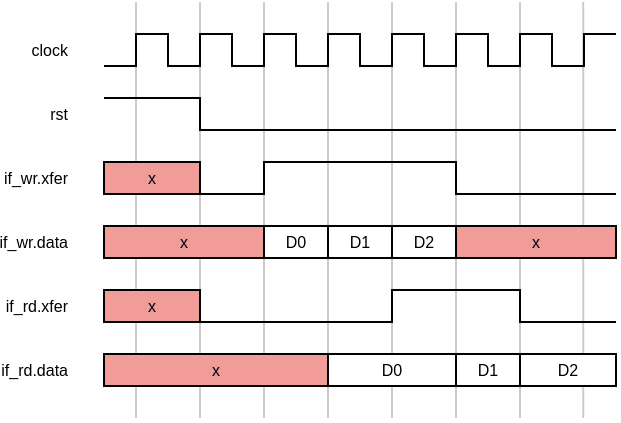 <mxfile version="21.6.5" type="device">
  <diagram name="Page-1" id="pAg3hoomDAGDJe5h1ga_">
    <mxGraphModel dx="562" dy="-2554" grid="1" gridSize="8" guides="1" tooltips="1" connect="1" arrows="1" fold="1" page="1" pageScale="1" pageWidth="2560" pageHeight="1440" background="#ffffff" math="0" shadow="0">
      <root>
        <mxCell id="0" />
        <mxCell id="1" parent="0" />
        <mxCell id="PS18jV6U4Z3O7HoKawhN-1" value="" style="endArrow=none;html=1;rounded=0;fontSize=12;startSize=3;endSize=3;strokeColor=#CCCCCC;" parent="1" edge="1">
          <mxGeometry width="50" height="50" relative="1" as="geometry">
            <mxPoint x="80" y="3096" as="sourcePoint" />
            <mxPoint x="80" y="2888" as="targetPoint" />
          </mxGeometry>
        </mxCell>
        <mxCell id="PS18jV6U4Z3O7HoKawhN-2" value="" style="endArrow=none;html=1;rounded=0;fontSize=12;startSize=3;endSize=3;strokeColor=#CCCCCC;" parent="1" edge="1">
          <mxGeometry width="50" height="50" relative="1" as="geometry">
            <mxPoint x="112" y="3096" as="sourcePoint" />
            <mxPoint x="112" y="2888" as="targetPoint" />
          </mxGeometry>
        </mxCell>
        <mxCell id="PS18jV6U4Z3O7HoKawhN-3" value="" style="endArrow=none;html=1;rounded=0;fontSize=12;startSize=3;endSize=3;strokeColor=#CCCCCC;" parent="1" edge="1">
          <mxGeometry width="50" height="50" relative="1" as="geometry">
            <mxPoint x="144" y="3096" as="sourcePoint" />
            <mxPoint x="144" y="2888" as="targetPoint" />
          </mxGeometry>
        </mxCell>
        <mxCell id="PS18jV6U4Z3O7HoKawhN-4" value="" style="endArrow=none;html=1;rounded=0;fontSize=12;startSize=3;endSize=3;strokeColor=#CCCCCC;" parent="1" edge="1">
          <mxGeometry width="50" height="50" relative="1" as="geometry">
            <mxPoint x="176" y="3096" as="sourcePoint" />
            <mxPoint x="176" y="2888" as="targetPoint" />
          </mxGeometry>
        </mxCell>
        <mxCell id="PS18jV6U4Z3O7HoKawhN-5" value="" style="endArrow=none;html=1;rounded=0;fontSize=12;startSize=3;endSize=3;strokeColor=#CCCCCC;" parent="1" edge="1">
          <mxGeometry width="50" height="50" relative="1" as="geometry">
            <mxPoint x="208" y="3096" as="sourcePoint" />
            <mxPoint x="208" y="2888" as="targetPoint" />
          </mxGeometry>
        </mxCell>
        <mxCell id="PS18jV6U4Z3O7HoKawhN-6" value="" style="endArrow=none;html=1;rounded=0;fontSize=12;startSize=3;endSize=3;strokeColor=#CCCCCC;" parent="1" edge="1">
          <mxGeometry width="50" height="50" relative="1" as="geometry">
            <mxPoint x="240" y="3096" as="sourcePoint" />
            <mxPoint x="240" y="2888" as="targetPoint" />
          </mxGeometry>
        </mxCell>
        <mxCell id="PS18jV6U4Z3O7HoKawhN-7" value="" style="endArrow=none;html=1;rounded=0;fontSize=12;startSize=3;endSize=3;strokeColor=#CCCCCC;" parent="1" edge="1">
          <mxGeometry width="50" height="50" relative="1" as="geometry">
            <mxPoint x="272" y="3096" as="sourcePoint" />
            <mxPoint x="272" y="2888" as="targetPoint" />
          </mxGeometry>
        </mxCell>
        <mxCell id="iGgmSQF5jmCQbOQWOlkv-14" value="" style="endArrow=none;html=1;rounded=0;fontSize=12;startSize=3;endSize=3;strokeColor=#CCCCCC;" edge="1" parent="1">
          <mxGeometry width="50" height="50" relative="1" as="geometry">
            <mxPoint x="303.6" y="3096" as="sourcePoint" />
            <mxPoint x="303.6" y="2888" as="targetPoint" />
          </mxGeometry>
        </mxCell>
        <mxCell id="PS18jV6U4Z3O7HoKawhN-10" value="x" style="rounded=0;whiteSpace=wrap;html=1;fontSize=8;strokeColor=#000000;strokeWidth=1;fillColor=#F19C99;" parent="1" vertex="1">
          <mxGeometry x="64" y="2968" width="48" height="16" as="geometry" />
        </mxCell>
        <mxCell id="PS18jV6U4Z3O7HoKawhN-15" value="D0" style="rounded=0;whiteSpace=wrap;html=1;fontSize=8;strokeColor=#000000;strokeWidth=1;fillColor=#FFFFFF;" parent="1" vertex="1">
          <mxGeometry x="144" y="3000" width="32" height="16" as="geometry" />
        </mxCell>
        <mxCell id="PS18jV6U4Z3O7HoKawhN-16" value="clock" style="text;html=1;strokeColor=none;fillColor=none;align=right;verticalAlign=middle;whiteSpace=wrap;rounded=0;fontSize=8;" parent="1" vertex="1">
          <mxGeometry x="16" y="2904" width="32" height="16" as="geometry" />
        </mxCell>
        <mxCell id="PS18jV6U4Z3O7HoKawhN-18" value="if_wr.xfer" style="text;html=1;strokeColor=none;fillColor=none;align=right;verticalAlign=middle;whiteSpace=wrap;rounded=0;fontSize=8;" parent="1" vertex="1">
          <mxGeometry x="16" y="2968" width="32" height="16" as="geometry" />
        </mxCell>
        <mxCell id="PS18jV6U4Z3O7HoKawhN-19" value="if_wr.data" style="text;html=1;strokeColor=none;fillColor=none;align=right;verticalAlign=middle;whiteSpace=wrap;rounded=0;fontSize=8;" parent="1" vertex="1">
          <mxGeometry x="16" y="3000" width="32" height="16" as="geometry" />
        </mxCell>
        <mxCell id="PS18jV6U4Z3O7HoKawhN-20" value="" style="endArrow=none;html=1;rounded=0;fontSize=8;startSize=3;endSize=3;strokeColor=#000000;" parent="1" edge="1">
          <mxGeometry width="50" height="50" relative="1" as="geometry">
            <mxPoint x="64" y="2920" as="sourcePoint" />
            <mxPoint x="320" y="2904" as="targetPoint" />
            <Array as="points">
              <mxPoint x="80" y="2920" />
              <mxPoint x="80" y="2904" />
              <mxPoint x="96" y="2904" />
              <mxPoint x="96" y="2920" />
              <mxPoint x="112" y="2920" />
              <mxPoint x="112" y="2904" />
              <mxPoint x="128" y="2904" />
              <mxPoint x="128" y="2920" />
              <mxPoint x="144" y="2920" />
              <mxPoint x="144" y="2904" />
              <mxPoint x="160" y="2904" />
              <mxPoint x="160" y="2920" />
              <mxPoint x="176" y="2920" />
              <mxPoint x="176" y="2904" />
              <mxPoint x="192" y="2904" />
              <mxPoint x="192" y="2920" />
              <mxPoint x="208" y="2920" />
              <mxPoint x="208" y="2904" />
              <mxPoint x="224" y="2904" />
              <mxPoint x="224" y="2920" />
              <mxPoint x="240" y="2920" />
              <mxPoint x="240" y="2904" />
              <mxPoint x="256" y="2904" />
              <mxPoint x="256" y="2920" />
              <mxPoint x="272" y="2920" />
              <mxPoint x="272" y="2904" />
              <mxPoint x="288" y="2904" />
              <mxPoint x="288" y="2920" />
              <mxPoint x="304" y="2920" />
              <mxPoint x="304" y="2904" />
            </Array>
          </mxGeometry>
        </mxCell>
        <mxCell id="PS18jV6U4Z3O7HoKawhN-21" value="D1" style="rounded=0;whiteSpace=wrap;html=1;fontSize=8;strokeColor=#000000;strokeWidth=1;fillColor=#FFFFFF;" parent="1" vertex="1">
          <mxGeometry x="176" y="3000" width="32" height="16" as="geometry" />
        </mxCell>
        <mxCell id="Q0VcwAhAzImNjjfF6pVO-1" value="" style="endArrow=none;html=1;rounded=0;" parent="1" edge="1">
          <mxGeometry width="50" height="50" relative="1" as="geometry">
            <mxPoint x="112" y="2984" as="sourcePoint" />
            <mxPoint x="320" y="2984" as="targetPoint" />
            <Array as="points">
              <mxPoint x="112" y="2984" />
              <mxPoint x="144" y="2984" />
              <mxPoint x="144" y="2968" />
              <mxPoint x="176" y="2968" />
              <mxPoint x="240" y="2968" />
              <mxPoint x="240" y="2984" />
            </Array>
          </mxGeometry>
        </mxCell>
        <mxCell id="Q0VcwAhAzImNjjfF6pVO-2" value="x" style="rounded=0;whiteSpace=wrap;html=1;fontSize=8;strokeColor=#000000;strokeWidth=1;fillColor=#F19C99;" parent="1" vertex="1">
          <mxGeometry x="64" y="3000" width="80" height="16" as="geometry" />
        </mxCell>
        <mxCell id="Q0VcwAhAzImNjjfF6pVO-5" value="x" style="rounded=0;whiteSpace=wrap;html=1;fontSize=8;strokeColor=#000000;strokeWidth=1;fillColor=#F19C99;" parent="1" vertex="1">
          <mxGeometry x="240" y="3000" width="80" height="16" as="geometry" />
        </mxCell>
        <mxCell id="iGgmSQF5jmCQbOQWOlkv-2" value="rst" style="text;html=1;strokeColor=none;fillColor=none;align=right;verticalAlign=middle;whiteSpace=wrap;rounded=0;fontSize=8;" vertex="1" parent="1">
          <mxGeometry x="16" y="2936" width="32" height="16" as="geometry" />
        </mxCell>
        <mxCell id="iGgmSQF5jmCQbOQWOlkv-3" value="" style="endArrow=none;html=1;rounded=0;" edge="1" parent="1">
          <mxGeometry width="50" height="50" relative="1" as="geometry">
            <mxPoint x="64" y="2936" as="sourcePoint" />
            <mxPoint x="320" y="2952" as="targetPoint" />
            <Array as="points">
              <mxPoint x="80" y="2936" />
              <mxPoint x="112" y="2936" />
              <mxPoint x="112" y="2952" />
              <mxPoint x="176" y="2952" />
              <mxPoint x="240" y="2952" />
            </Array>
          </mxGeometry>
        </mxCell>
        <mxCell id="iGgmSQF5jmCQbOQWOlkv-4" value="D2" style="rounded=0;whiteSpace=wrap;html=1;fontSize=8;strokeColor=#000000;strokeWidth=1;fillColor=#FFFFFF;" vertex="1" parent="1">
          <mxGeometry x="208" y="3000" width="32" height="16" as="geometry" />
        </mxCell>
        <mxCell id="iGgmSQF5jmCQbOQWOlkv-5" value="x" style="rounded=0;whiteSpace=wrap;html=1;fontSize=8;strokeColor=#000000;strokeWidth=1;fillColor=#F19C99;" vertex="1" parent="1">
          <mxGeometry x="64" y="3032" width="48" height="16" as="geometry" />
        </mxCell>
        <mxCell id="iGgmSQF5jmCQbOQWOlkv-6" value="D0" style="rounded=0;whiteSpace=wrap;html=1;fontSize=8;strokeColor=#000000;strokeWidth=1;fillColor=#FFFFFF;" vertex="1" parent="1">
          <mxGeometry x="176" y="3064" width="64" height="16" as="geometry" />
        </mxCell>
        <mxCell id="iGgmSQF5jmCQbOQWOlkv-7" value="if_rd.xfer" style="text;html=1;strokeColor=none;fillColor=none;align=right;verticalAlign=middle;whiteSpace=wrap;rounded=0;fontSize=8;" vertex="1" parent="1">
          <mxGeometry x="16" y="3032" width="32" height="16" as="geometry" />
        </mxCell>
        <mxCell id="iGgmSQF5jmCQbOQWOlkv-8" value="if_rd.data" style="text;html=1;strokeColor=none;fillColor=none;align=right;verticalAlign=middle;whiteSpace=wrap;rounded=0;fontSize=8;" vertex="1" parent="1">
          <mxGeometry x="16" y="3064" width="32" height="16" as="geometry" />
        </mxCell>
        <mxCell id="iGgmSQF5jmCQbOQWOlkv-9" value="D1" style="rounded=0;whiteSpace=wrap;html=1;fontSize=8;strokeColor=#000000;strokeWidth=1;fillColor=#FFFFFF;" vertex="1" parent="1">
          <mxGeometry x="240" y="3064" width="32" height="16" as="geometry" />
        </mxCell>
        <mxCell id="iGgmSQF5jmCQbOQWOlkv-10" value="" style="endArrow=none;html=1;rounded=0;" edge="1" parent="1">
          <mxGeometry width="50" height="50" relative="1" as="geometry">
            <mxPoint x="112" y="3048" as="sourcePoint" />
            <mxPoint x="320" y="3048" as="targetPoint" />
            <Array as="points">
              <mxPoint x="112" y="3048" />
              <mxPoint x="144" y="3048" />
              <mxPoint x="208" y="3048" />
              <mxPoint x="208" y="3032" />
              <mxPoint x="272" y="3032" />
              <mxPoint x="272" y="3048" />
            </Array>
          </mxGeometry>
        </mxCell>
        <mxCell id="iGgmSQF5jmCQbOQWOlkv-11" value="x" style="rounded=0;whiteSpace=wrap;html=1;fontSize=8;strokeColor=#000000;strokeWidth=1;fillColor=#F19C99;" vertex="1" parent="1">
          <mxGeometry x="64" y="3064" width="112" height="16" as="geometry" />
        </mxCell>
        <mxCell id="iGgmSQF5jmCQbOQWOlkv-13" value="D2" style="rounded=0;whiteSpace=wrap;html=1;fontSize=8;strokeColor=#000000;strokeWidth=1;fillColor=#FFFFFF;" vertex="1" parent="1">
          <mxGeometry x="272" y="3064" width="48" height="16" as="geometry" />
        </mxCell>
      </root>
    </mxGraphModel>
  </diagram>
</mxfile>
